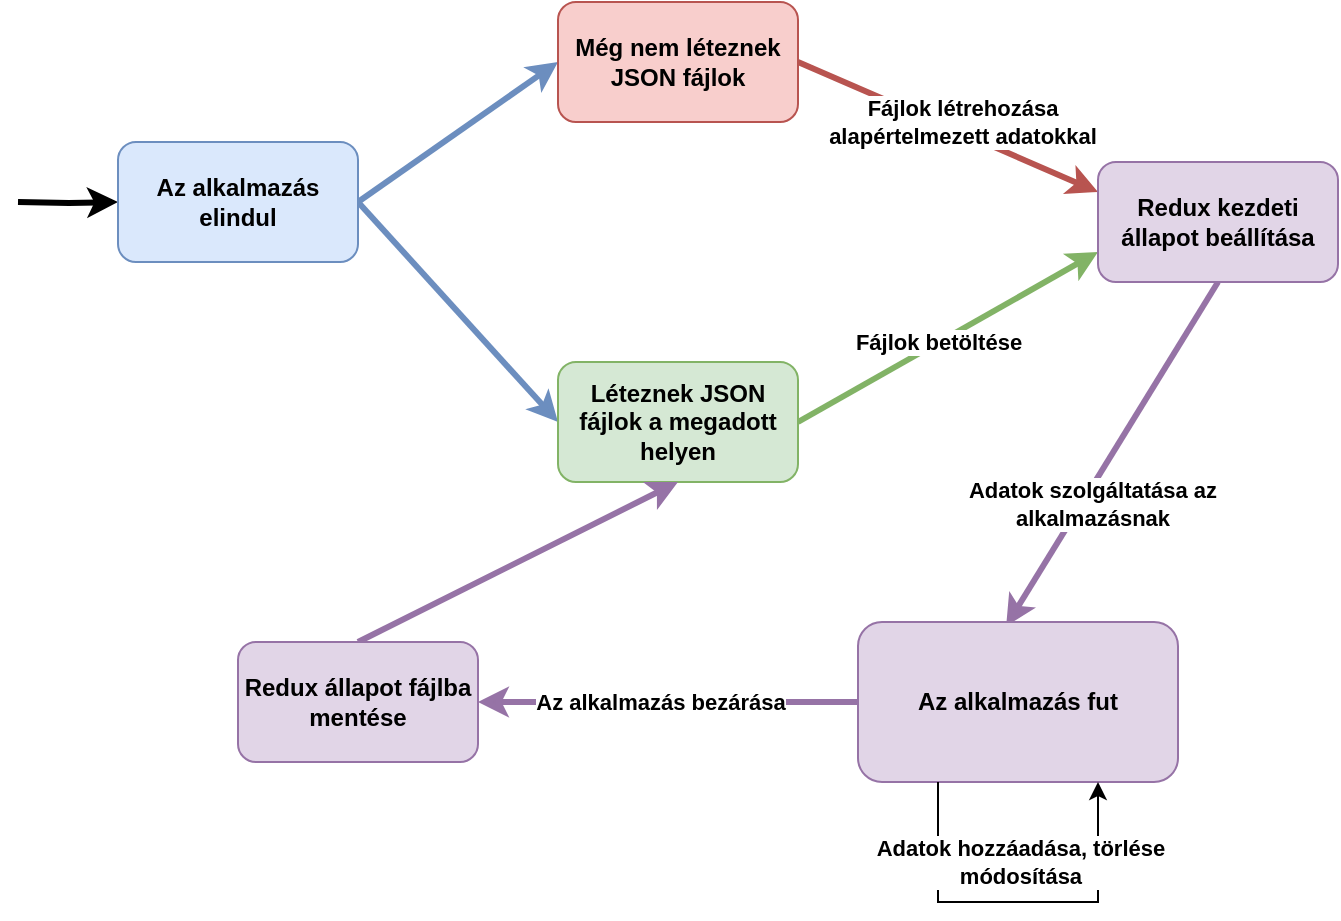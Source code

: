 <mxfile version="14.6.11" type="device"><diagram id="N-sMfUuJGgEAJ4NzaUmu" name="Page-1"><mxGraphModel dx="2249" dy="763" grid="1" gridSize="10" guides="1" tooltips="1" connect="1" arrows="1" fold="1" page="1" pageScale="1" pageWidth="827" pageHeight="1169" math="0" shadow="0"><root><mxCell id="0"/><mxCell id="1" parent="0"/><mxCell id="0u0pJjqdNMZ3EMTBEeAL-3" style="rounded=0;orthogonalLoop=1;jettySize=auto;html=1;exitX=1;exitY=0.333;exitDx=0;exitDy=0;exitPerimeter=0;entryX=0;entryY=0.5;entryDx=0;entryDy=0;fillColor=#dae8fc;strokeColor=#6c8ebf;strokeWidth=3;" parent="1" target="0u0pJjqdNMZ3EMTBEeAL-2" edge="1"><mxGeometry relative="1" as="geometry"><mxPoint x="100" y="360" as="sourcePoint"/></mxGeometry></mxCell><mxCell id="0u0pJjqdNMZ3EMTBEeAL-5" style="edgeStyle=none;rounded=0;orthogonalLoop=1;jettySize=auto;html=1;exitX=1;exitY=0.333;exitDx=0;exitDy=0;exitPerimeter=0;entryX=0;entryY=0.5;entryDx=0;entryDy=0;fillColor=#dae8fc;strokeColor=#6c8ebf;strokeWidth=3;" parent="1" target="0u0pJjqdNMZ3EMTBEeAL-4" edge="1"><mxGeometry relative="1" as="geometry"><mxPoint x="100" y="360" as="sourcePoint"/></mxGeometry></mxCell><mxCell id="0u0pJjqdNMZ3EMTBEeAL-10" style="edgeStyle=none;rounded=0;orthogonalLoop=1;jettySize=auto;html=1;exitX=1;exitY=0.5;exitDx=0;exitDy=0;entryX=0;entryY=0.25;entryDx=0;entryDy=0;fillColor=#f8cecc;strokeColor=#b85450;strokeWidth=3;" parent="1" source="0u0pJjqdNMZ3EMTBEeAL-2" target="0u0pJjqdNMZ3EMTBEeAL-8" edge="1"><mxGeometry relative="1" as="geometry"/></mxCell><mxCell id="0u0pJjqdNMZ3EMTBEeAL-13" value="&lt;div&gt;&lt;b&gt;Fájlok létrehozása&lt;/b&gt;&lt;/div&gt;&lt;div&gt;&lt;b&gt;alapértelmezett adatokkal&lt;/b&gt;&lt;/div&gt;" style="edgeLabel;html=1;align=center;verticalAlign=middle;resizable=0;points=[];labelBorderColor=none;spacing=5;spacingLeft=5;" parent="0u0pJjqdNMZ3EMTBEeAL-10" vertex="1" connectable="0"><mxGeometry x="-0.16" y="-1" relative="1" as="geometry"><mxPoint x="17" y="2" as="offset"/></mxGeometry></mxCell><mxCell id="0u0pJjqdNMZ3EMTBEeAL-2" value="&lt;b&gt;Még nem léteznek JSON fájlok&lt;/b&gt;" style="rounded=1;whiteSpace=wrap;html=1;fillColor=#f8cecc;strokeColor=#b85450;" parent="1" vertex="1"><mxGeometry x="200" y="260" width="120" height="60" as="geometry"/></mxCell><mxCell id="0u0pJjqdNMZ3EMTBEeAL-11" style="edgeStyle=none;rounded=0;orthogonalLoop=1;jettySize=auto;html=1;exitX=1;exitY=0.5;exitDx=0;exitDy=0;entryX=0;entryY=0.75;entryDx=0;entryDy=0;fillColor=#d5e8d4;strokeColor=#82b366;strokeWidth=3;" parent="1" source="0u0pJjqdNMZ3EMTBEeAL-4" target="0u0pJjqdNMZ3EMTBEeAL-8" edge="1"><mxGeometry relative="1" as="geometry"/></mxCell><mxCell id="0u0pJjqdNMZ3EMTBEeAL-12" value="&lt;b&gt;Fájlok betöltése&lt;/b&gt;" style="edgeLabel;html=1;align=center;verticalAlign=middle;resizable=0;points=[];" parent="0u0pJjqdNMZ3EMTBEeAL-11" vertex="1" connectable="0"><mxGeometry x="-0.133" y="-3" relative="1" as="geometry"><mxPoint x="3" y="-6" as="offset"/></mxGeometry></mxCell><mxCell id="0u0pJjqdNMZ3EMTBEeAL-4" value="&lt;b&gt;Léteznek JSON fájlok a megadott helyen&lt;/b&gt;" style="rounded=1;whiteSpace=wrap;html=1;fillColor=#d5e8d4;strokeColor=#82b366;" parent="1" vertex="1"><mxGeometry x="200" y="440" width="120" height="60" as="geometry"/></mxCell><mxCell id="0u0pJjqdNMZ3EMTBEeAL-24" style="edgeStyle=none;rounded=0;orthogonalLoop=1;jettySize=auto;html=1;exitX=0.5;exitY=1;exitDx=0;exitDy=0;entryX=0.463;entryY=0.025;entryDx=0;entryDy=0;entryPerimeter=0;fillColor=#e1d5e7;strokeColor=#9673a6;strokeWidth=3;" parent="1" source="0u0pJjqdNMZ3EMTBEeAL-8" target="0u0pJjqdNMZ3EMTBEeAL-23" edge="1"><mxGeometry relative="1" as="geometry"/></mxCell><mxCell id="0u0pJjqdNMZ3EMTBEeAL-32" value="&lt;div&gt;&lt;b&gt;Adatok szolgáltatása az&lt;/b&gt;&lt;/div&gt;&lt;div&gt;&lt;b&gt;alkalmazásnak&lt;/b&gt;&lt;br&gt;&lt;/div&gt;" style="edgeLabel;html=1;align=center;verticalAlign=middle;resizable=0;points=[];" parent="0u0pJjqdNMZ3EMTBEeAL-24" vertex="1" connectable="0"><mxGeometry x="-0.355" y="2" relative="1" as="geometry"><mxPoint x="-31" y="54" as="offset"/></mxGeometry></mxCell><mxCell id="0u0pJjqdNMZ3EMTBEeAL-8" value="&lt;b&gt;Redux kezdeti állapot beállítása&lt;/b&gt;" style="rounded=1;whiteSpace=wrap;html=1;fillColor=#e1d5e7;strokeColor=#9673a6;" parent="1" vertex="1"><mxGeometry x="470" y="340" width="120" height="60" as="geometry"/></mxCell><mxCell id="0u0pJjqdNMZ3EMTBEeAL-28" style="edgeStyle=orthogonalEdgeStyle;rounded=0;orthogonalLoop=1;jettySize=auto;html=1;exitX=0;exitY=0.5;exitDx=0;exitDy=0;entryX=1;entryY=0.5;entryDx=0;entryDy=0;fillColor=#e1d5e7;strokeColor=#9673a6;strokeWidth=3;" parent="1" source="0u0pJjqdNMZ3EMTBEeAL-23" target="0u0pJjqdNMZ3EMTBEeAL-27" edge="1"><mxGeometry relative="1" as="geometry"/></mxCell><mxCell id="0u0pJjqdNMZ3EMTBEeAL-29" value="&lt;b&gt;Az alkalmazás bezárása&lt;/b&gt;" style="edgeLabel;html=1;align=center;verticalAlign=middle;resizable=0;points=[];" parent="0u0pJjqdNMZ3EMTBEeAL-28" vertex="1" connectable="0"><mxGeometry x="0.275" y="1" relative="1" as="geometry"><mxPoint x="22" y="-1" as="offset"/></mxGeometry></mxCell><mxCell id="0u0pJjqdNMZ3EMTBEeAL-23" value="&lt;b&gt;Az alkalmazás fut&lt;/b&gt;" style="rounded=1;whiteSpace=wrap;html=1;fillColor=#e1d5e7;strokeColor=#9673a6;" parent="1" vertex="1"><mxGeometry x="350" y="570" width="160" height="80" as="geometry"/></mxCell><mxCell id="0u0pJjqdNMZ3EMTBEeAL-25" style="edgeStyle=orthogonalEdgeStyle;rounded=0;orthogonalLoop=1;jettySize=auto;html=1;exitX=0.25;exitY=1;exitDx=0;exitDy=0;entryX=0.75;entryY=1;entryDx=0;entryDy=0;" parent="1" source="0u0pJjqdNMZ3EMTBEeAL-23" target="0u0pJjqdNMZ3EMTBEeAL-23" edge="1"><mxGeometry relative="1" as="geometry"><Array as="points"><mxPoint x="390" y="710"/><mxPoint x="470" y="710"/></Array></mxGeometry></mxCell><mxCell id="0u0pJjqdNMZ3EMTBEeAL-26" value="&lt;div&gt;&lt;b&gt;Adatok hozzáadása, törlése&lt;/b&gt;&lt;/div&gt;&lt;div&gt;&lt;b&gt;módosítása&lt;br&gt;&lt;/b&gt;&lt;/div&gt;" style="edgeLabel;html=1;align=center;verticalAlign=middle;resizable=0;points=[];" parent="0u0pJjqdNMZ3EMTBEeAL-25" vertex="1" connectable="0"><mxGeometry x="-0.156" y="-2" relative="1" as="geometry"><mxPoint x="16" y="-22" as="offset"/></mxGeometry></mxCell><mxCell id="0u0pJjqdNMZ3EMTBEeAL-35" style="rounded=0;orthogonalLoop=1;jettySize=auto;html=1;exitX=0.5;exitY=0;exitDx=0;exitDy=0;entryX=0.5;entryY=1;entryDx=0;entryDy=0;fillColor=#e1d5e7;strokeColor=#9673a6;strokeWidth=3;" parent="1" source="0u0pJjqdNMZ3EMTBEeAL-27" target="0u0pJjqdNMZ3EMTBEeAL-4" edge="1"><mxGeometry relative="1" as="geometry"/></mxCell><mxCell id="0u0pJjqdNMZ3EMTBEeAL-27" value="&lt;b&gt;Redux állapot fájlba mentése&lt;/b&gt;" style="rounded=1;whiteSpace=wrap;html=1;fillColor=#e1d5e7;strokeColor=#9673a6;" parent="1" vertex="1"><mxGeometry x="40" y="580" width="120" height="60" as="geometry"/></mxCell><mxCell id="zh8x6_zZcPU96bXXvZVu-1" style="edgeStyle=orthogonalEdgeStyle;rounded=0;orthogonalLoop=1;jettySize=auto;html=1;entryX=0;entryY=0.5;entryDx=0;entryDy=0;strokeWidth=3;" edge="1" parent="1" target="0u0pJjqdNMZ3EMTBEeAL-36"><mxGeometry relative="1" as="geometry"><mxPoint x="-70" y="360" as="targetPoint"/><mxPoint x="-70" y="360" as="sourcePoint"/></mxGeometry></mxCell><mxCell id="0u0pJjqdNMZ3EMTBEeAL-36" value="&lt;div&gt;&lt;b&gt;Az alkalmazás&lt;/b&gt;&lt;/div&gt;&lt;div&gt;&lt;b&gt;elindul&lt;/b&gt;&lt;br&gt;&lt;/div&gt;" style="rounded=1;whiteSpace=wrap;html=1;fillColor=#dae8fc;strokeColor=#6c8ebf;" parent="1" vertex="1"><mxGeometry x="-20" y="330" width="120" height="60" as="geometry"/></mxCell></root></mxGraphModel></diagram></mxfile>